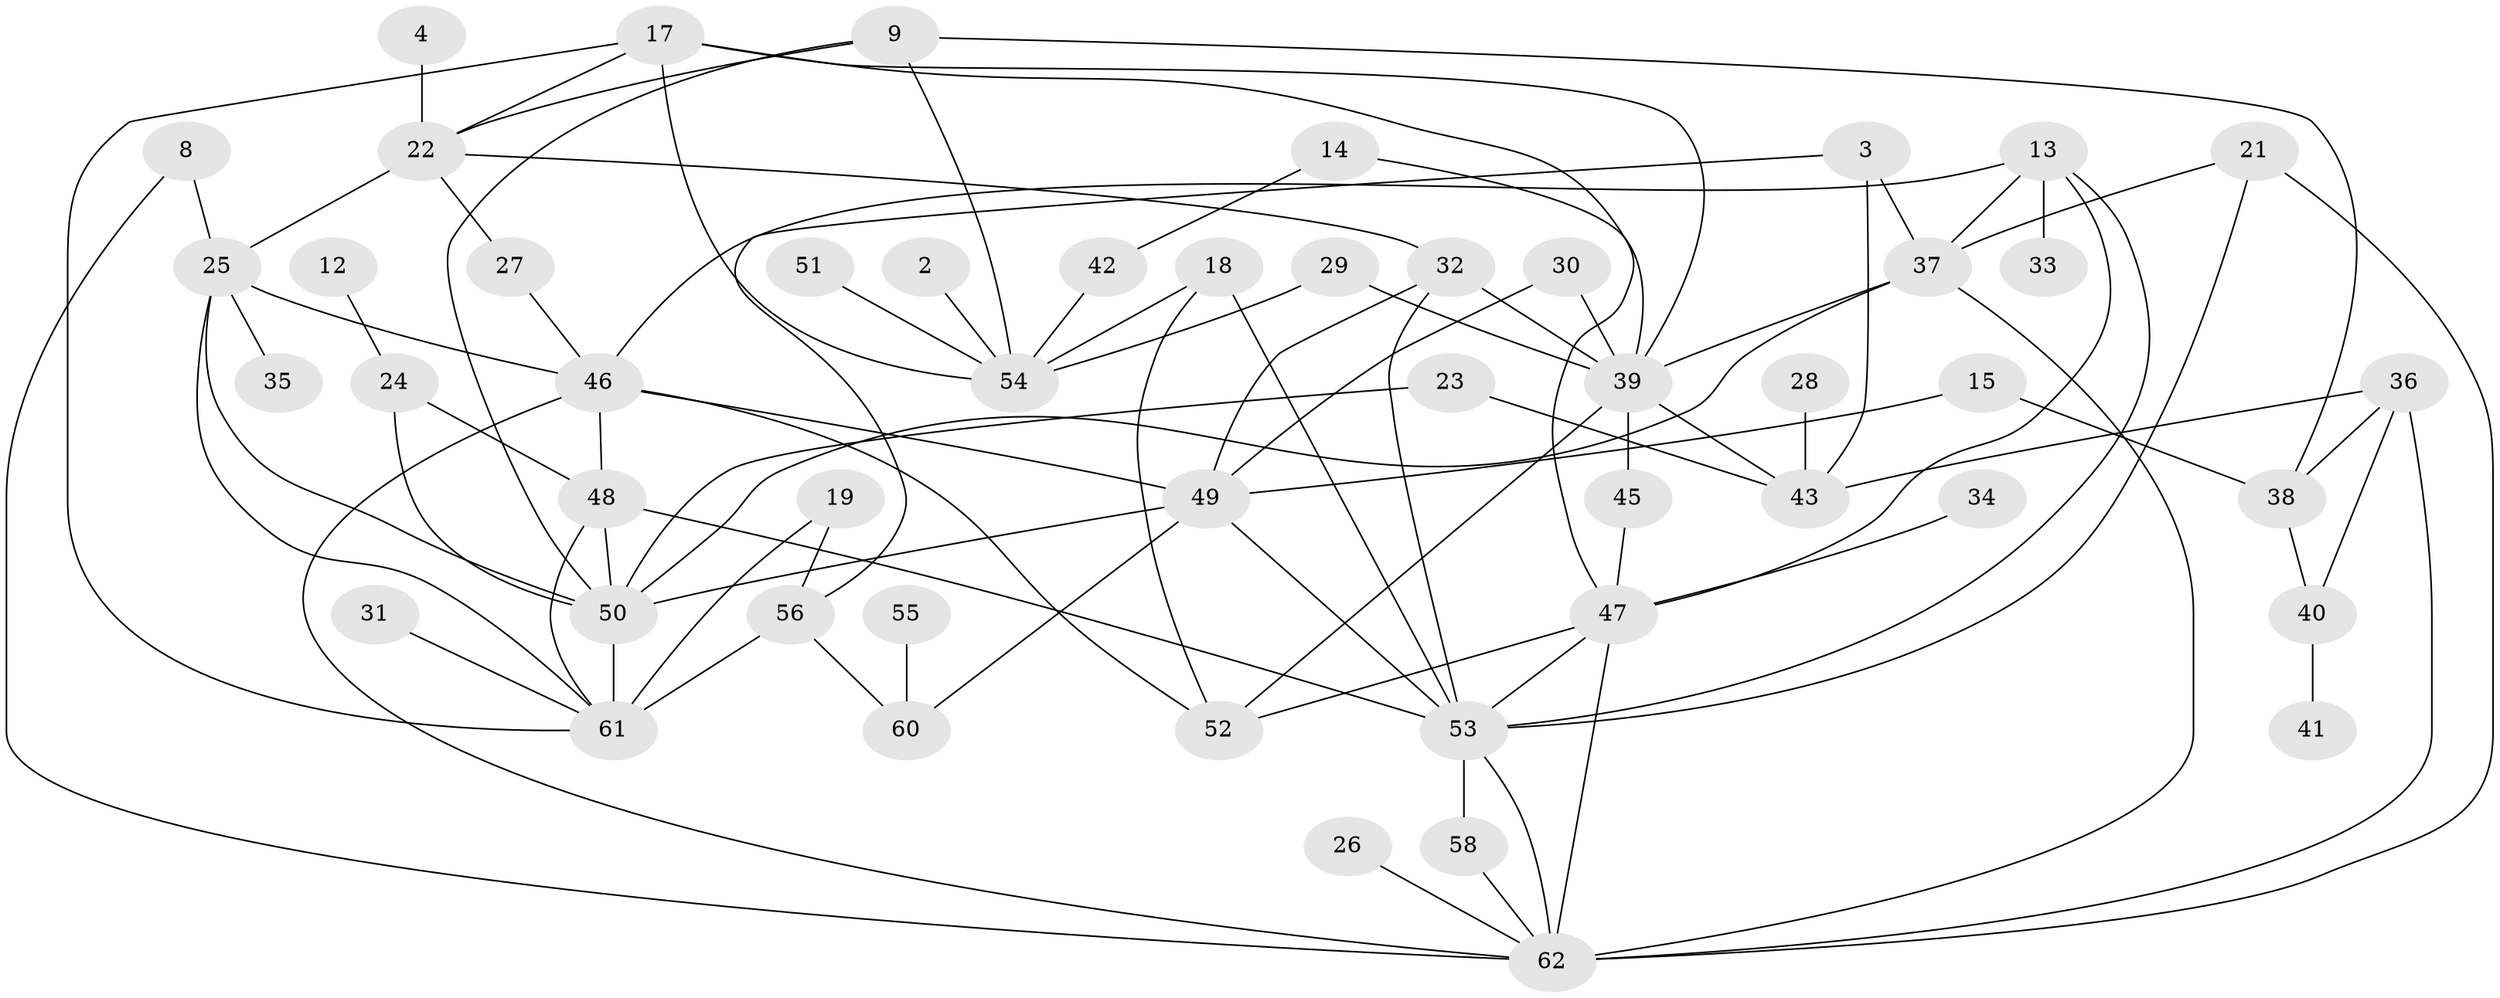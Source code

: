 // original degree distribution, {2: 0.25, 5: 0.04838709677419355, 3: 0.2661290322580645, 0: 0.08064516129032258, 7: 0.008064516129032258, 1: 0.16129032258064516, 4: 0.13709677419354838, 6: 0.04032258064516129, 8: 0.008064516129032258}
// Generated by graph-tools (version 1.1) at 2025/49/03/09/25 03:49:12]
// undirected, 51 vertices, 92 edges
graph export_dot {
graph [start="1"]
  node [color=gray90,style=filled];
  2;
  3;
  4;
  8;
  9;
  12;
  13;
  14;
  15;
  17;
  18;
  19;
  21;
  22;
  23;
  24;
  25;
  26;
  27;
  28;
  29;
  30;
  31;
  32;
  33;
  34;
  35;
  36;
  37;
  38;
  39;
  40;
  41;
  42;
  43;
  45;
  46;
  47;
  48;
  49;
  50;
  51;
  52;
  53;
  54;
  55;
  56;
  58;
  60;
  61;
  62;
  2 -- 54 [weight=1.0];
  3 -- 37 [weight=1.0];
  3 -- 43 [weight=1.0];
  3 -- 56 [weight=1.0];
  4 -- 22 [weight=1.0];
  8 -- 25 [weight=1.0];
  8 -- 62 [weight=1.0];
  9 -- 22 [weight=1.0];
  9 -- 38 [weight=1.0];
  9 -- 50 [weight=1.0];
  9 -- 54 [weight=1.0];
  12 -- 24 [weight=1.0];
  13 -- 33 [weight=1.0];
  13 -- 37 [weight=1.0];
  13 -- 46 [weight=1.0];
  13 -- 47 [weight=1.0];
  13 -- 53 [weight=1.0];
  14 -- 39 [weight=1.0];
  14 -- 42 [weight=1.0];
  15 -- 38 [weight=1.0];
  15 -- 49 [weight=1.0];
  17 -- 22 [weight=1.0];
  17 -- 39 [weight=1.0];
  17 -- 47 [weight=1.0];
  17 -- 54 [weight=1.0];
  17 -- 61 [weight=1.0];
  18 -- 52 [weight=1.0];
  18 -- 53 [weight=1.0];
  18 -- 54 [weight=1.0];
  19 -- 56 [weight=1.0];
  19 -- 61 [weight=1.0];
  21 -- 37 [weight=1.0];
  21 -- 53 [weight=1.0];
  21 -- 62 [weight=1.0];
  22 -- 25 [weight=1.0];
  22 -- 27 [weight=1.0];
  22 -- 32 [weight=1.0];
  23 -- 43 [weight=1.0];
  23 -- 50 [weight=1.0];
  24 -- 48 [weight=1.0];
  24 -- 50 [weight=1.0];
  25 -- 35 [weight=1.0];
  25 -- 46 [weight=1.0];
  25 -- 50 [weight=1.0];
  25 -- 61 [weight=1.0];
  26 -- 62 [weight=1.0];
  27 -- 46 [weight=1.0];
  28 -- 43 [weight=1.0];
  29 -- 39 [weight=1.0];
  29 -- 54 [weight=1.0];
  30 -- 39 [weight=1.0];
  30 -- 49 [weight=1.0];
  31 -- 61 [weight=1.0];
  32 -- 39 [weight=1.0];
  32 -- 49 [weight=1.0];
  32 -- 53 [weight=1.0];
  34 -- 47 [weight=1.0];
  36 -- 38 [weight=1.0];
  36 -- 40 [weight=1.0];
  36 -- 43 [weight=1.0];
  36 -- 62 [weight=1.0];
  37 -- 39 [weight=1.0];
  37 -- 50 [weight=1.0];
  37 -- 62 [weight=1.0];
  38 -- 40 [weight=1.0];
  39 -- 43 [weight=1.0];
  39 -- 45 [weight=1.0];
  39 -- 52 [weight=2.0];
  40 -- 41 [weight=1.0];
  42 -- 54 [weight=1.0];
  45 -- 47 [weight=1.0];
  46 -- 48 [weight=1.0];
  46 -- 49 [weight=1.0];
  46 -- 52 [weight=1.0];
  46 -- 62 [weight=1.0];
  47 -- 52 [weight=1.0];
  47 -- 53 [weight=1.0];
  47 -- 62 [weight=1.0];
  48 -- 50 [weight=1.0];
  48 -- 53 [weight=2.0];
  48 -- 61 [weight=1.0];
  49 -- 50 [weight=2.0];
  49 -- 53 [weight=1.0];
  49 -- 60 [weight=1.0];
  50 -- 61 [weight=2.0];
  51 -- 54 [weight=1.0];
  53 -- 58 [weight=2.0];
  53 -- 62 [weight=1.0];
  55 -- 60 [weight=1.0];
  56 -- 60 [weight=1.0];
  56 -- 61 [weight=2.0];
  58 -- 62 [weight=1.0];
}

